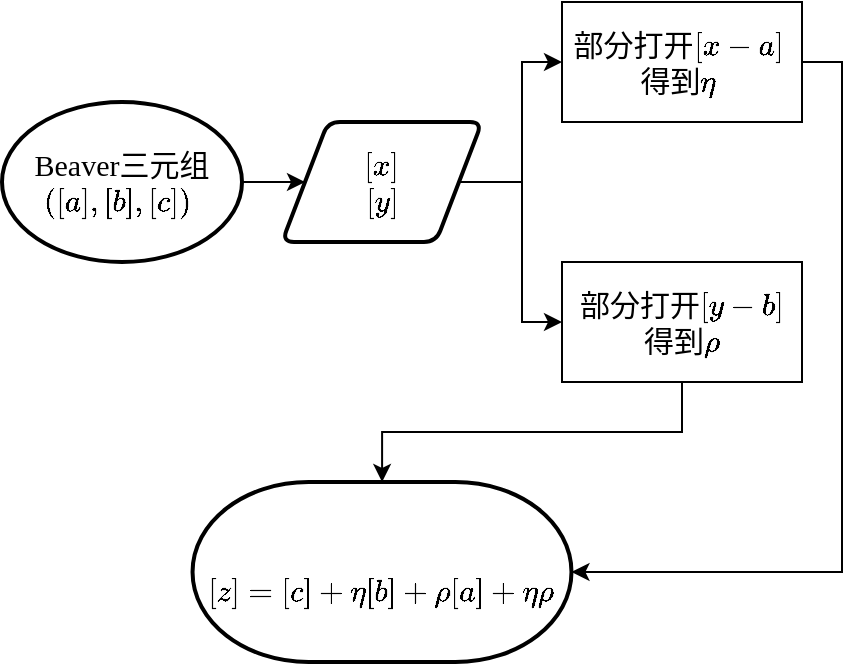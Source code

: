 <mxfile version="14.7.2" type="github">
  <diagram id="C5RbgW3tW_q4GjxwLOle" name="Page-1">
    <mxGraphModel dx="1289" dy="761" grid="1" gridSize="10" guides="1" tooltips="1" connect="1" arrows="1" fold="1" page="1" pageScale="1" pageWidth="827" pageHeight="1169" math="1" shadow="0">
      <root>
        <mxCell id="0" />
        <mxCell id="1" parent="0" />
        <mxCell id="Qj5d7aouwbNp9yR_IveV-12" style="edgeStyle=orthogonalEdgeStyle;rounded=0;orthogonalLoop=1;jettySize=auto;html=1;exitX=1;exitY=0.5;exitDx=0;exitDy=0;exitPerimeter=0;entryX=0;entryY=0.5;entryDx=0;entryDy=0;fontFamily=Times New Roman;fontSize=15;" edge="1" parent="1" source="Qj5d7aouwbNp9yR_IveV-2" target="Qj5d7aouwbNp9yR_IveV-3">
          <mxGeometry relative="1" as="geometry" />
        </mxCell>
        <mxCell id="Qj5d7aouwbNp9yR_IveV-2" value="Beaver三元组&lt;br style=&quot;font-size: 15px;&quot;&gt;\(([a],[b],[c])\)&amp;nbsp;" style="strokeWidth=2;html=1;shape=mxgraph.flowchart.start_1;whiteSpace=wrap;fontFamily=Times New Roman;fontSize=15;" vertex="1" parent="1">
          <mxGeometry x="-50" y="330" width="120" height="80" as="geometry" />
        </mxCell>
        <mxCell id="Qj5d7aouwbNp9yR_IveV-13" style="edgeStyle=orthogonalEdgeStyle;rounded=0;orthogonalLoop=1;jettySize=auto;html=1;exitX=1;exitY=0.5;exitDx=0;exitDy=0;fontFamily=Times New Roman;fontSize=15;" edge="1" parent="1" source="Qj5d7aouwbNp9yR_IveV-3" target="Qj5d7aouwbNp9yR_IveV-5">
          <mxGeometry relative="1" as="geometry" />
        </mxCell>
        <mxCell id="Qj5d7aouwbNp9yR_IveV-14" style="edgeStyle=orthogonalEdgeStyle;rounded=0;orthogonalLoop=1;jettySize=auto;html=1;exitX=1;exitY=0.5;exitDx=0;exitDy=0;entryX=0;entryY=0.5;entryDx=0;entryDy=0;fontFamily=Times New Roman;fontSize=15;" edge="1" parent="1" source="Qj5d7aouwbNp9yR_IveV-3" target="Qj5d7aouwbNp9yR_IveV-6">
          <mxGeometry relative="1" as="geometry" />
        </mxCell>
        <mxCell id="Qj5d7aouwbNp9yR_IveV-3" value="\([x]\)&lt;br style=&quot;font-size: 15px;&quot;&gt;\([y]\)" style="shape=parallelogram;html=1;strokeWidth=2;perimeter=parallelogramPerimeter;whiteSpace=wrap;rounded=1;arcSize=12;size=0.23;fontFamily=Times New Roman;fontSize=15;" vertex="1" parent="1">
          <mxGeometry x="90" y="340" width="100" height="60" as="geometry" />
        </mxCell>
        <mxCell id="Qj5d7aouwbNp9yR_IveV-15" style="edgeStyle=orthogonalEdgeStyle;rounded=0;orthogonalLoop=1;jettySize=auto;html=1;exitX=1;exitY=0.5;exitDx=0;exitDy=0;entryX=1;entryY=0.5;entryDx=0;entryDy=0;entryPerimeter=0;fontFamily=Times New Roman;fontSize=15;" edge="1" parent="1" source="Qj5d7aouwbNp9yR_IveV-5" target="Qj5d7aouwbNp9yR_IveV-9">
          <mxGeometry relative="1" as="geometry" />
        </mxCell>
        <mxCell id="Qj5d7aouwbNp9yR_IveV-5" value="部分打开\([x-a]\)&amp;nbsp;&lt;br style=&quot;font-size: 15px;&quot;&gt;得到\(\eta\)&amp;nbsp;" style="rounded=0;whiteSpace=wrap;html=1;fontFamily=Times New Roman;fontSize=15;" vertex="1" parent="1">
          <mxGeometry x="230" y="280" width="120" height="60" as="geometry" />
        </mxCell>
        <mxCell id="Qj5d7aouwbNp9yR_IveV-16" style="edgeStyle=orthogonalEdgeStyle;rounded=0;orthogonalLoop=1;jettySize=auto;html=1;exitX=0.5;exitY=1;exitDx=0;exitDy=0;fontFamily=Times New Roman;fontSize=15;" edge="1" parent="1" source="Qj5d7aouwbNp9yR_IveV-6" target="Qj5d7aouwbNp9yR_IveV-9">
          <mxGeometry relative="1" as="geometry" />
        </mxCell>
        <mxCell id="Qj5d7aouwbNp9yR_IveV-6" value="部分打开\([y-b]\)&lt;br style=&quot;font-size: 15px;&quot;&gt;&amp;nbsp;得到\(\rho\)&amp;nbsp;" style="rounded=0;whiteSpace=wrap;html=1;fontFamily=Times New Roman;fontSize=15;" vertex="1" parent="1">
          <mxGeometry x="230.0" y="410" width="120" height="60" as="geometry" />
        </mxCell>
        <mxCell id="Qj5d7aouwbNp9yR_IveV-9" value="&lt;br style=&quot;font-size: 15px;&quot;&gt;$$[z]=[c]+\eta[b]+\rho[a]+\eta\rho$$" style="strokeWidth=2;html=1;shape=mxgraph.flowchart.terminator;whiteSpace=wrap;fontFamily=Times New Roman;fontSize=15;" vertex="1" parent="1">
          <mxGeometry x="45.27" y="520" width="189.47" height="90" as="geometry" />
        </mxCell>
      </root>
    </mxGraphModel>
  </diagram>
</mxfile>

